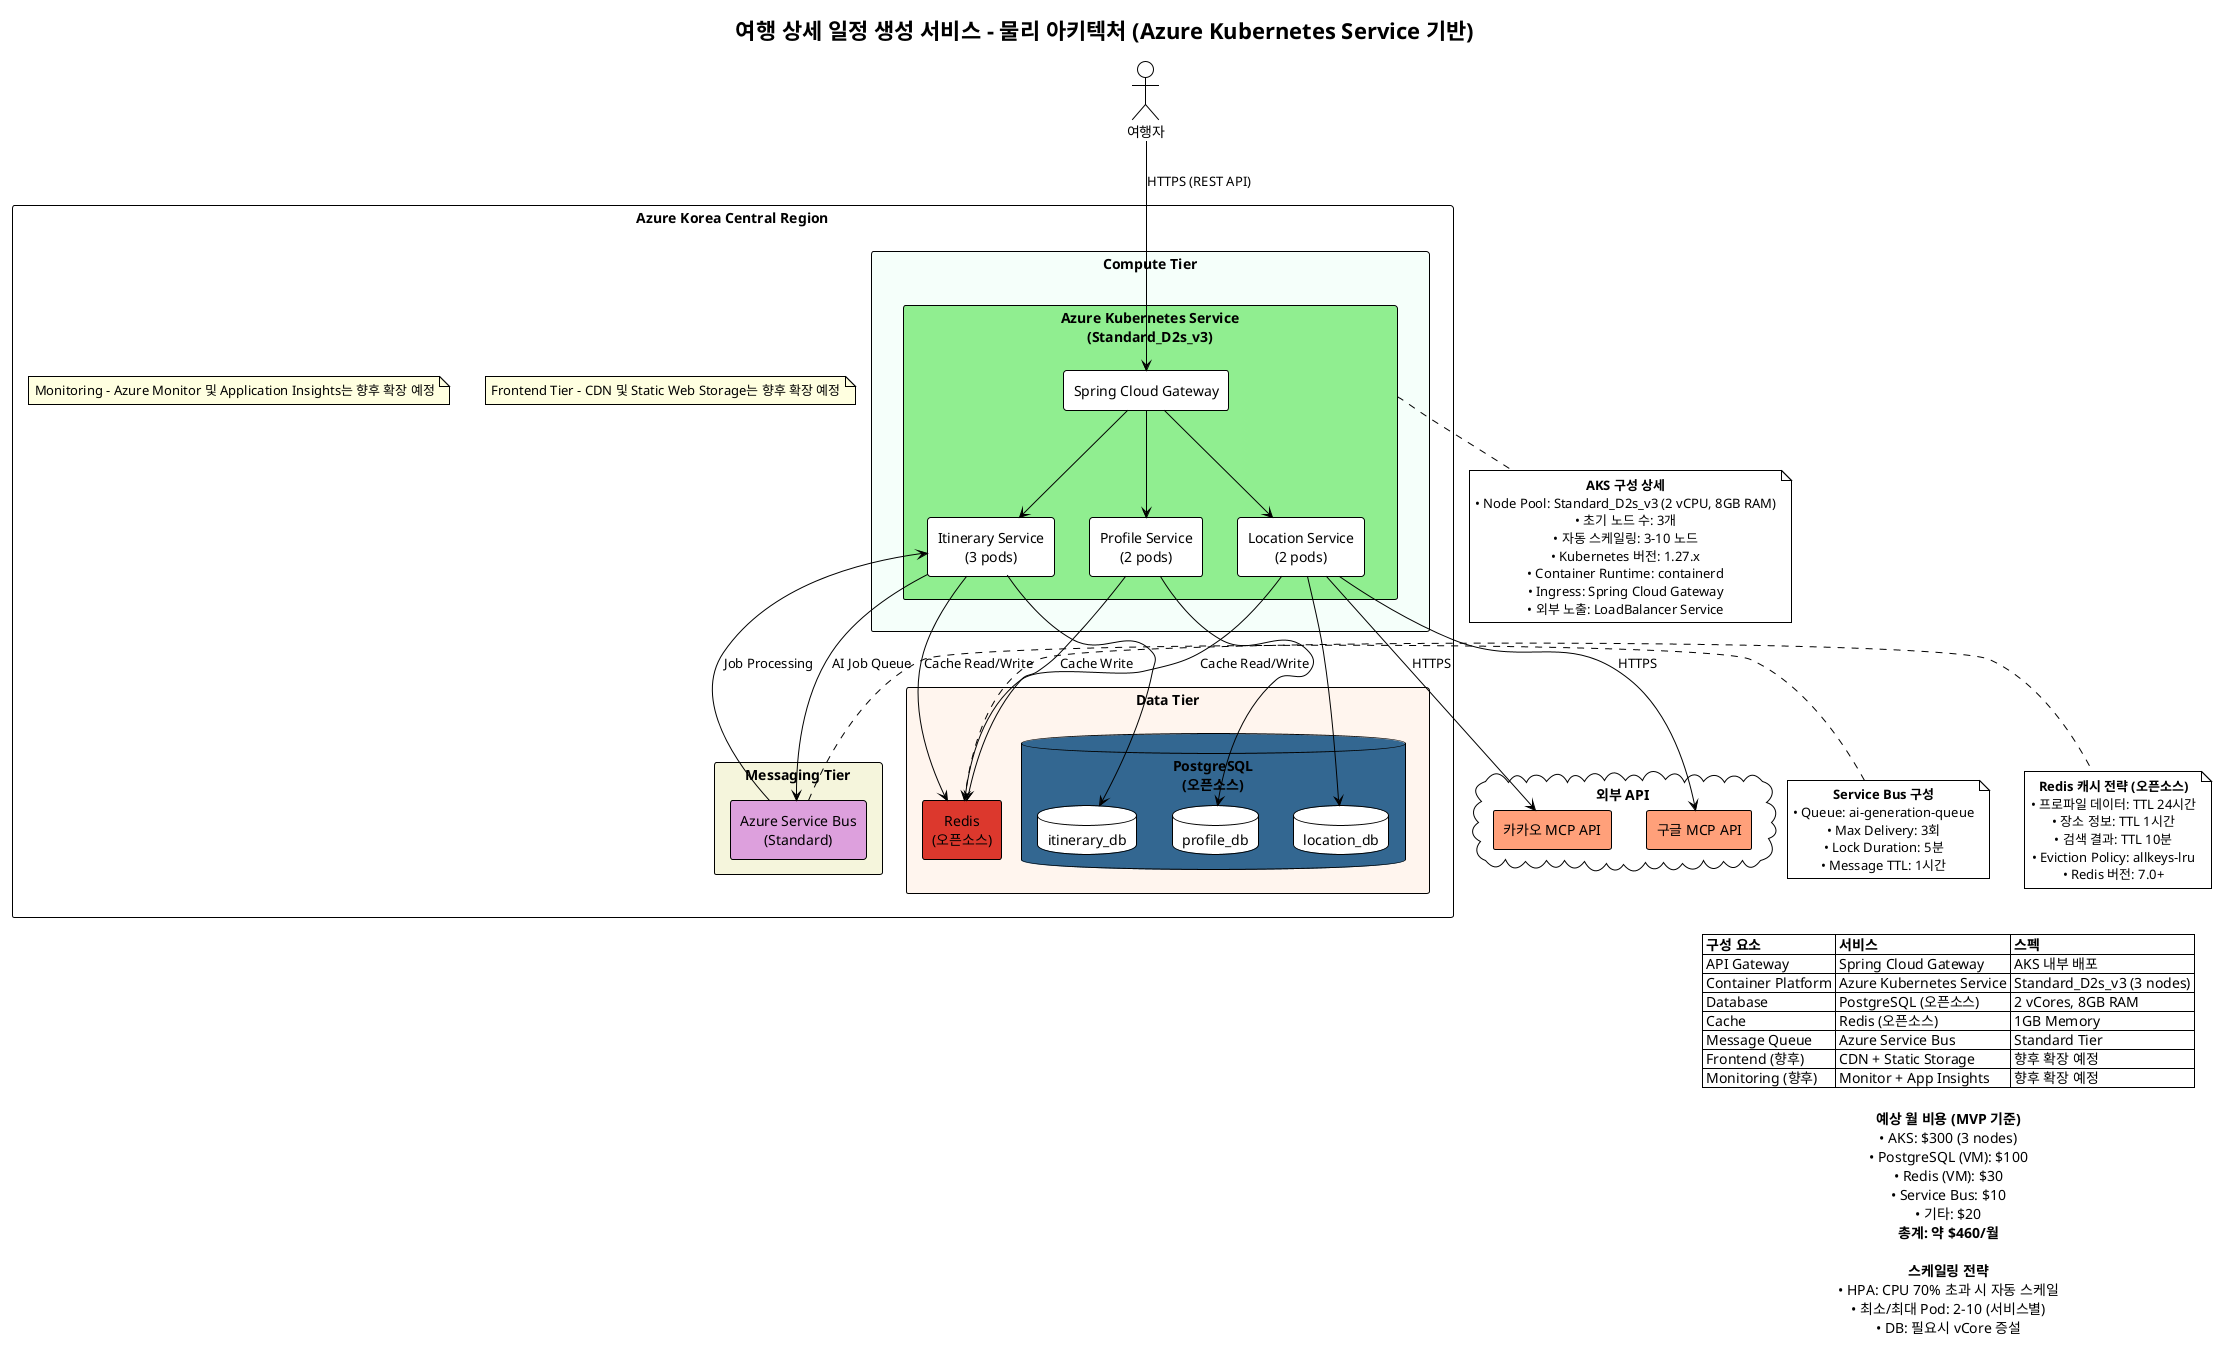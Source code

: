 @startuml
!theme mono

skinparam componentStyle rectangle
skinparam defaultTextAlignment center

title 여행 상세 일정 생성 서비스 - 물리 아키텍처 (Azure Kubernetes Service 기반)

' Azure 색상 정의
!define AZURE_COLOR #0078D4
!define AZURE_SYMBOL_COLOR #FFFFFF

' 사용자 및 외부 시스템
actor "여행자" as User

cloud "외부 API" {
    component "카카오 MCP API" as KakaoAPI #FFA07A
    component "구글 MCP API" as GoogleAPI #FFA07A
}

' Azure 리전
rectangle "Azure Korea Central Region" {
    
    ' 프론트엔드 계층 (향후 확장 예정)
    note "Frontend Tier - CDN 및 Static Web Storage는 향후 확장 예정" as FrontendNote #FFFFE0
    
    ' 컴퓨팅 계층
    rectangle "Compute Tier" #F5FFFA {
        component "Azure Kubernetes Service\n(Standard_D2s_v3)" as AKS #90EE90 {
            component "Profile Service\n(2 pods)" as ProfilePod
            component "Itinerary Service\n(3 pods)" as ItineraryPod
            component "Location Service\n(2 pods)" as LocationPod
            component "Spring Cloud Gateway" as SCG
        }
    }
    
    ' 데이터 계층
    rectangle "Data Tier" #FFF5EE {
        database "PostgreSQL\n(오픈소스)" as PostgreSQL #336791 {
            database "profile_db" as ProfileDB
            database "itinerary_db" as ItineraryDB
            database "location_db" as LocationDB
        }
        
        component "Redis\n(오픈소스)" as Redis #DC382D
    }
    
    ' 메시징 계층
    rectangle "Messaging Tier" #F5F5DC {
        component "Azure Service Bus\n(Standard)" as ServiceBus #DDA0DD
    }
    
    ' 모니터링 (향후 확장 예정)
    note "Monitoring - Azure Monitor 및 Application Insights는 향후 확장 예정" as MonitoringNote #FFFFE0
}

' 연결 관계
User --> SCG : HTTPS (REST API)
SCG --> ProfilePod
SCG --> ItineraryPod
SCG --> LocationPod

ProfilePod --> ProfileDB
ItineraryPod --> ItineraryDB
LocationPod --> LocationDB

ProfilePod --> Redis : Cache Write
ItineraryPod --> Redis : Cache Read/Write
LocationPod --> Redis : Cache Read/Write

ItineraryPod --> ServiceBus : AI Job Queue
ServiceBus --> ItineraryPod : Job Processing

LocationPod --> KakaoAPI : HTTPS
LocationPod --> GoogleAPI : HTTPS

' 모니터링 연결 (향후 확장 예정)

' 범례 및 설명
legend right
|= 구성 요소 |= 서비스 |= 스펙 |
| API Gateway | Spring Cloud Gateway | AKS 내부 배포 |
| Container Platform | Azure Kubernetes Service | Standard_D2s_v3 (3 nodes) |
| Database | PostgreSQL (오픈소스) | 2 vCores, 8GB RAM |
| Cache | Redis (오픈소스) | 1GB Memory |
| Message Queue | Azure Service Bus | Standard Tier |
| Frontend (향후) | CDN + Static Storage | 향후 확장 예정 |
| Monitoring (향후) | Monitor + App Insights | 향후 확장 예정 |

<b>예상 월 비용 (MVP 기준)</b>
• AKS: $300 (3 nodes)
• PostgreSQL (VM): $100
• Redis (VM): $30
• Service Bus: $10
• 기타: $20
<b>총계: 약 $460/월</b>

<b>스케일링 전략</b>
• HPA: CPU 70% 초과 시 자동 스케일
• 최소/최대 Pod: 2-10 (서비스별)
• DB: 필요시 vCore 증설
endlegend

note bottom of AKS
<b>AKS 구성 상세</b>
• Node Pool: Standard_D2s_v3 (2 vCPU, 8GB RAM)
• 초기 노드 수: 3개
• 자동 스케일링: 3-10 노드
• Kubernetes 버전: 1.27.x
• Container Runtime: containerd
• Ingress: Spring Cloud Gateway
• 외부 노출: LoadBalancer Service
end note

note right of Redis
<b>Redis 캐시 전략 (오픈소스)</b>
• 프로파일 데이터: TTL 24시간
• 장소 정보: TTL 1시간
• 검색 결과: TTL 10분
• Eviction Policy: allkeys-lru
• Redis 버전: 7.0+
end note

note left of ServiceBus
<b>Service Bus 구성</b>
• Queue: ai-generation-queue
• Max Delivery: 3회
• Lock Duration: 5분
• Message TTL: 1시간
end note

@enduml